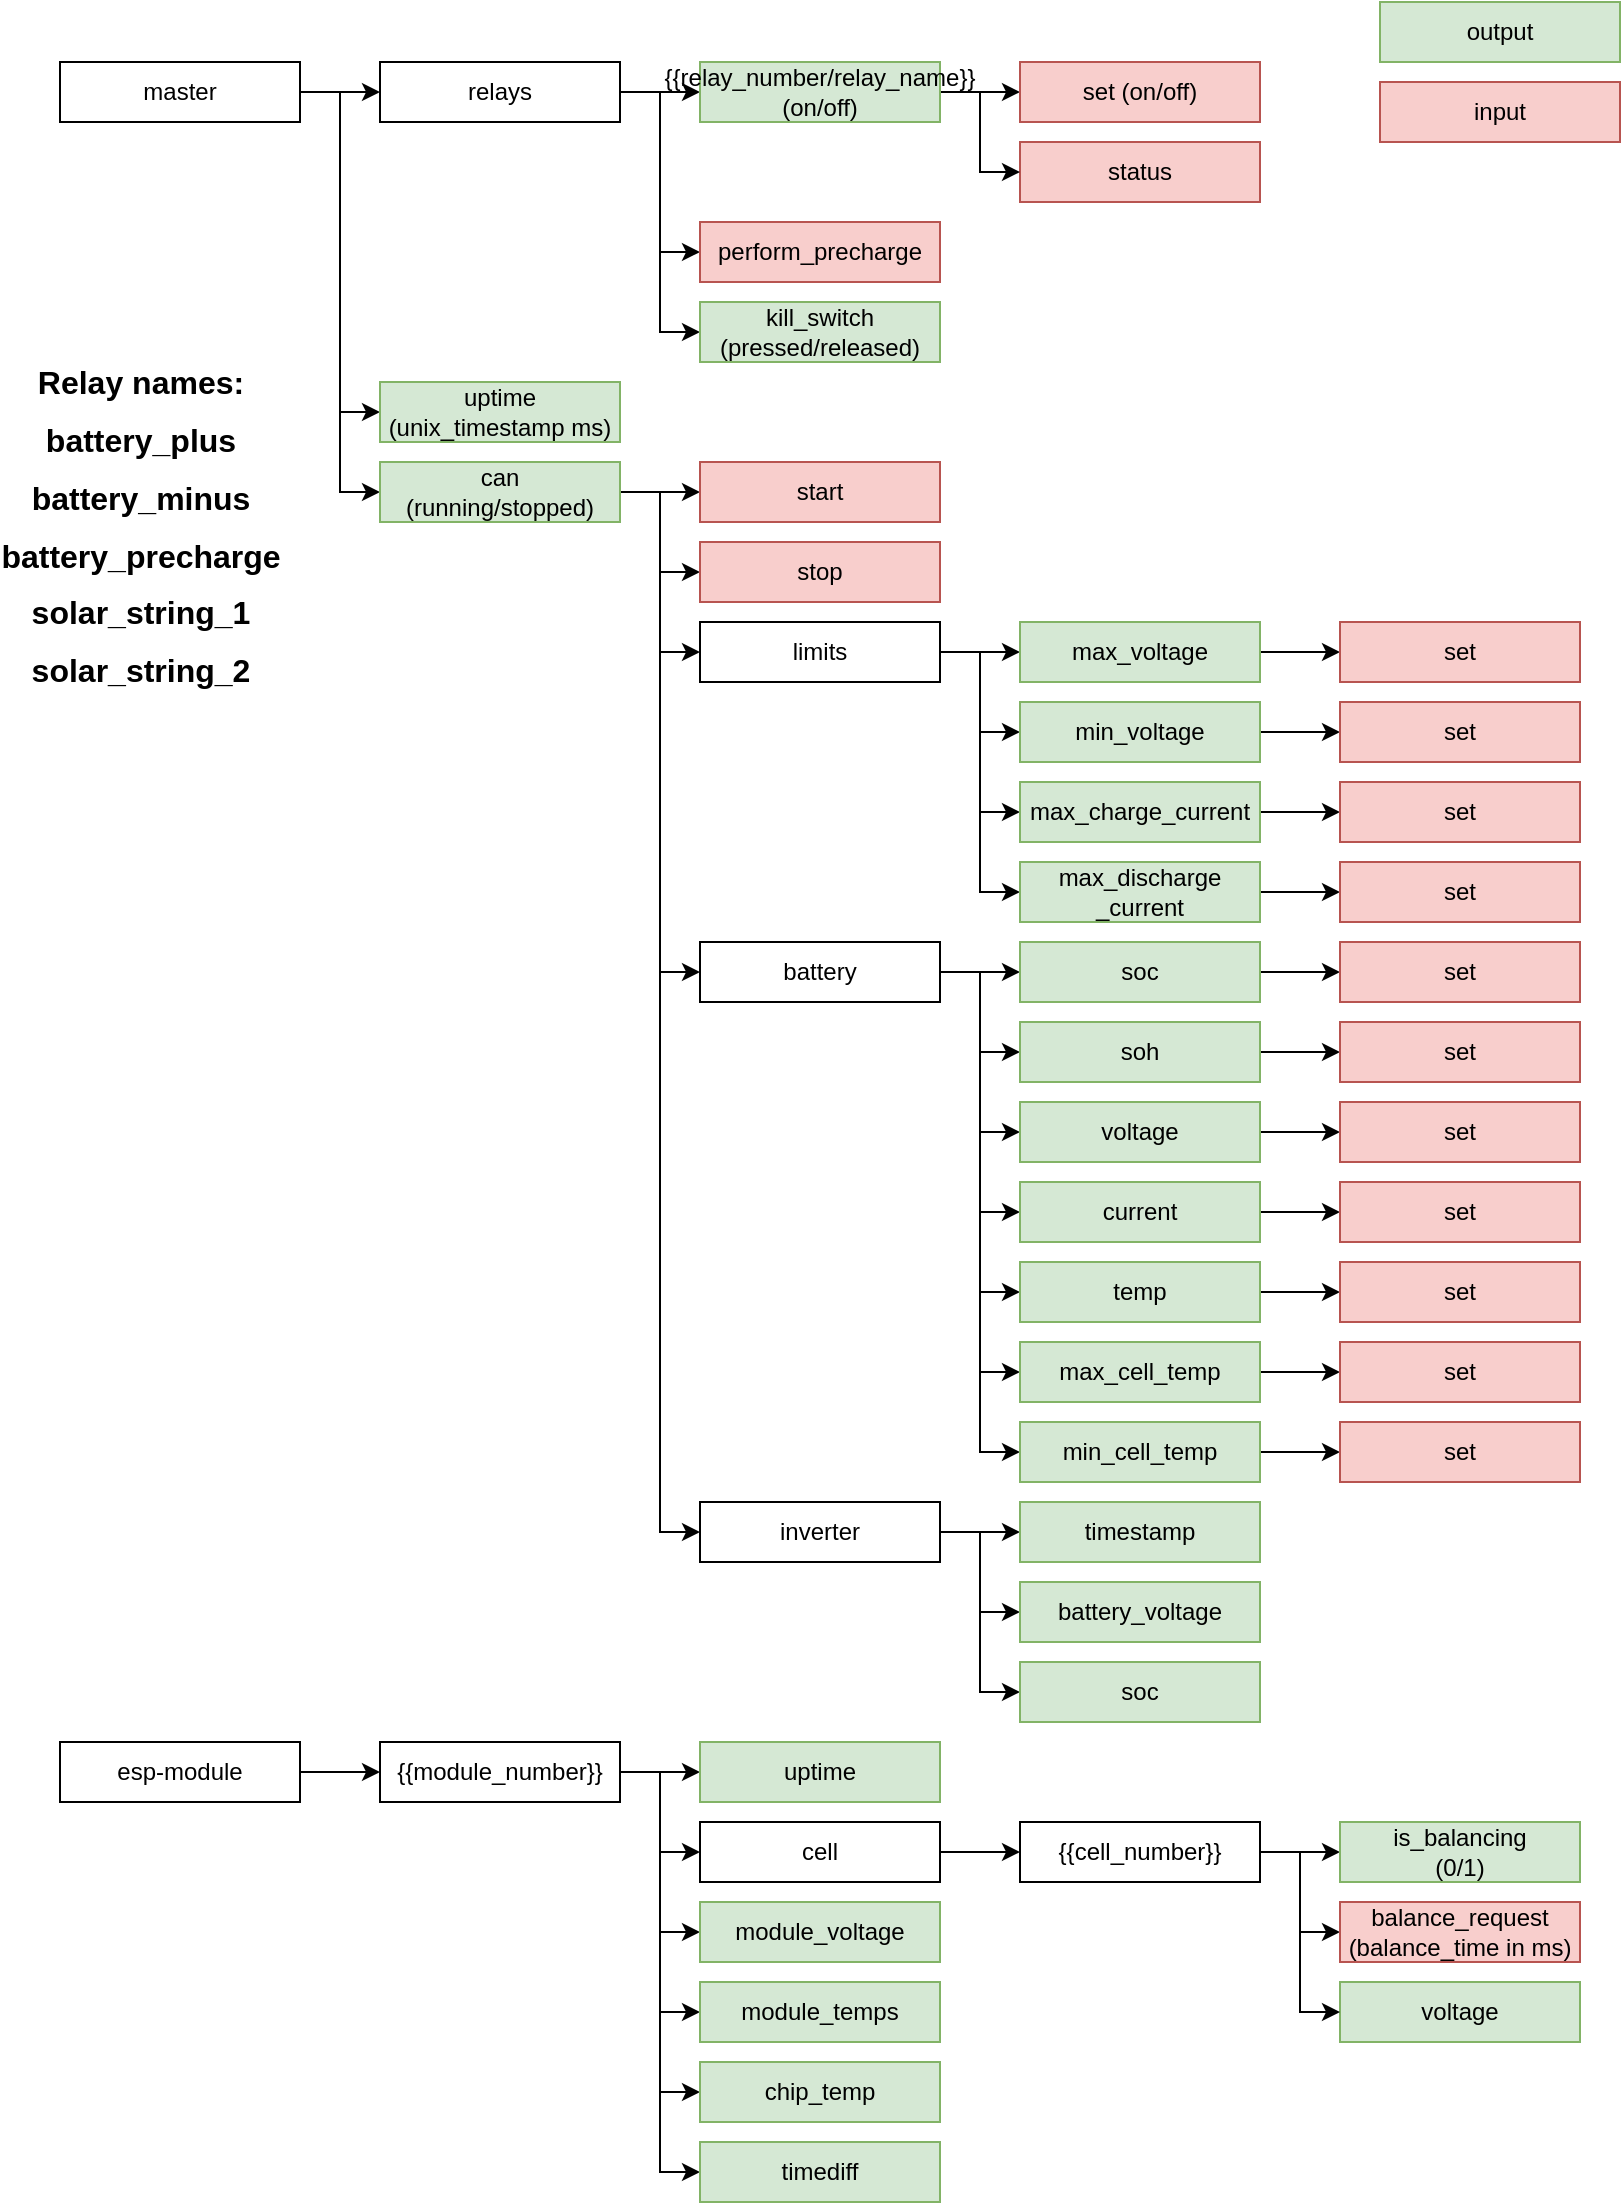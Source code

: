<mxfile version="15.4.1" type="github">
  <diagram id="C5RBs43oDa-KdzZeNtuy" name="Page-1">
    <mxGraphModel dx="1422" dy="762" grid="1" gridSize="10" guides="1" tooltips="1" connect="1" arrows="1" fold="1" page="1" pageScale="1" pageWidth="827" pageHeight="1169" math="0" shadow="0">
      <root>
        <mxCell id="WIyWlLk6GJQsqaUBKTNV-0" />
        <mxCell id="WIyWlLk6GJQsqaUBKTNV-1" parent="WIyWlLk6GJQsqaUBKTNV-0" />
        <mxCell id="H3WDgLnWywmLZub_K2yU-9" style="edgeStyle=orthogonalEdgeStyle;rounded=0;orthogonalLoop=1;jettySize=auto;html=1;exitX=1;exitY=0.5;exitDx=0;exitDy=0;" parent="WIyWlLk6GJQsqaUBKTNV-1" source="H3WDgLnWywmLZub_K2yU-0" target="H3WDgLnWywmLZub_K2yU-1" edge="1">
          <mxGeometry relative="1" as="geometry" />
        </mxCell>
        <mxCell id="H3WDgLnWywmLZub_K2yU-35" style="edgeStyle=orthogonalEdgeStyle;rounded=0;orthogonalLoop=1;jettySize=auto;html=1;exitX=1;exitY=0.5;exitDx=0;exitDy=0;entryX=0;entryY=0.5;entryDx=0;entryDy=0;" parent="WIyWlLk6GJQsqaUBKTNV-1" source="H3WDgLnWywmLZub_K2yU-0" target="H3WDgLnWywmLZub_K2yU-29" edge="1">
          <mxGeometry relative="1" as="geometry" />
        </mxCell>
        <mxCell id="H3WDgLnWywmLZub_K2yU-53" style="edgeStyle=orthogonalEdgeStyle;rounded=0;orthogonalLoop=1;jettySize=auto;html=1;exitX=1;exitY=0.5;exitDx=0;exitDy=0;entryX=0;entryY=0.5;entryDx=0;entryDy=0;" parent="WIyWlLk6GJQsqaUBKTNV-1" source="H3WDgLnWywmLZub_K2yU-0" target="H3WDgLnWywmLZub_K2yU-52" edge="1">
          <mxGeometry relative="1" as="geometry" />
        </mxCell>
        <mxCell id="H3WDgLnWywmLZub_K2yU-0" value="master" style="rounded=0;whiteSpace=wrap;html=1;" parent="WIyWlLk6GJQsqaUBKTNV-1" vertex="1">
          <mxGeometry x="40" y="40" width="120" height="30" as="geometry" />
        </mxCell>
        <mxCell id="H3WDgLnWywmLZub_K2yU-15" style="edgeStyle=orthogonalEdgeStyle;rounded=0;orthogonalLoop=1;jettySize=auto;html=1;exitX=1;exitY=0.5;exitDx=0;exitDy=0;entryX=0;entryY=0.5;entryDx=0;entryDy=0;" parent="WIyWlLk6GJQsqaUBKTNV-1" source="H3WDgLnWywmLZub_K2yU-1" target="H3WDgLnWywmLZub_K2yU-4" edge="1">
          <mxGeometry relative="1" as="geometry" />
        </mxCell>
        <mxCell id="H3WDgLnWywmLZub_K2yU-16" style="edgeStyle=orthogonalEdgeStyle;rounded=0;orthogonalLoop=1;jettySize=auto;html=1;exitX=1;exitY=0.5;exitDx=0;exitDy=0;entryX=0;entryY=0.5;entryDx=0;entryDy=0;" parent="WIyWlLk6GJQsqaUBKTNV-1" source="H3WDgLnWywmLZub_K2yU-1" target="H3WDgLnWywmLZub_K2yU-6" edge="1">
          <mxGeometry relative="1" as="geometry" />
        </mxCell>
        <mxCell id="AegJHpA0rNHkumUdRUHY-1" style="edgeStyle=orthogonalEdgeStyle;rounded=0;orthogonalLoop=1;jettySize=auto;html=1;exitX=1;exitY=0.5;exitDx=0;exitDy=0;entryX=0;entryY=0.5;entryDx=0;entryDy=0;" parent="WIyWlLk6GJQsqaUBKTNV-1" source="H3WDgLnWywmLZub_K2yU-1" target="AegJHpA0rNHkumUdRUHY-0" edge="1">
          <mxGeometry relative="1" as="geometry" />
        </mxCell>
        <mxCell id="H3WDgLnWywmLZub_K2yU-1" value="relays" style="rounded=0;whiteSpace=wrap;html=1;" parent="WIyWlLk6GJQsqaUBKTNV-1" vertex="1">
          <mxGeometry x="200" y="40" width="120" height="30" as="geometry" />
        </mxCell>
        <mxCell id="H3WDgLnWywmLZub_K2yU-3" value="status" style="rounded=0;whiteSpace=wrap;html=1;fillColor=#f8cecc;strokeColor=#b85450;" parent="WIyWlLk6GJQsqaUBKTNV-1" vertex="1">
          <mxGeometry x="520" y="80" width="120" height="30" as="geometry" />
        </mxCell>
        <mxCell id="H3WDgLnWywmLZub_K2yU-4" value="perform_precharge" style="rounded=0;whiteSpace=wrap;html=1;fillColor=#f8cecc;strokeColor=#b85450;" parent="WIyWlLk6GJQsqaUBKTNV-1" vertex="1">
          <mxGeometry x="360" y="120" width="120" height="30" as="geometry" />
        </mxCell>
        <mxCell id="H3WDgLnWywmLZub_K2yU-5" value="input" style="rounded=0;whiteSpace=wrap;html=1;fillColor=#f8cecc;strokeColor=#b85450;" parent="WIyWlLk6GJQsqaUBKTNV-1" vertex="1">
          <mxGeometry x="700" y="50" width="120" height="30" as="geometry" />
        </mxCell>
        <mxCell id="H3WDgLnWywmLZub_K2yU-11" style="edgeStyle=orthogonalEdgeStyle;rounded=0;orthogonalLoop=1;jettySize=auto;html=1;" parent="WIyWlLk6GJQsqaUBKTNV-1" source="H3WDgLnWywmLZub_K2yU-6" target="H3WDgLnWywmLZub_K2yU-7" edge="1">
          <mxGeometry relative="1" as="geometry" />
        </mxCell>
        <mxCell id="H3WDgLnWywmLZub_K2yU-12" style="edgeStyle=orthogonalEdgeStyle;rounded=0;orthogonalLoop=1;jettySize=auto;html=1;entryX=0;entryY=0.5;entryDx=0;entryDy=0;" parent="WIyWlLk6GJQsqaUBKTNV-1" source="H3WDgLnWywmLZub_K2yU-6" target="H3WDgLnWywmLZub_K2yU-3" edge="1">
          <mxGeometry relative="1" as="geometry" />
        </mxCell>
        <mxCell id="H3WDgLnWywmLZub_K2yU-6" value="{{relay_number/relay_name}}&lt;br&gt;(on/off)" style="rounded=0;whiteSpace=wrap;html=1;fillColor=#d5e8d4;strokeColor=#82b366;" parent="WIyWlLk6GJQsqaUBKTNV-1" vertex="1">
          <mxGeometry x="360" y="40" width="120" height="30" as="geometry" />
        </mxCell>
        <mxCell id="H3WDgLnWywmLZub_K2yU-7" value="set (on/off)" style="rounded=0;whiteSpace=wrap;html=1;fillColor=#f8cecc;strokeColor=#b85450;" parent="WIyWlLk6GJQsqaUBKTNV-1" vertex="1">
          <mxGeometry x="520" y="40" width="120" height="30" as="geometry" />
        </mxCell>
        <mxCell id="H3WDgLnWywmLZub_K2yU-18" value="output" style="rounded=0;whiteSpace=wrap;html=1;fillColor=#d5e8d4;strokeColor=#82b366;" parent="WIyWlLk6GJQsqaUBKTNV-1" vertex="1">
          <mxGeometry x="700" y="10" width="120" height="30" as="geometry" />
        </mxCell>
        <mxCell id="H3WDgLnWywmLZub_K2yU-25" value="voltage" style="rounded=0;whiteSpace=wrap;html=1;fillColor=#d5e8d4;strokeColor=#82b366;" parent="WIyWlLk6GJQsqaUBKTNV-1" vertex="1">
          <mxGeometry x="680" y="1000" width="120" height="30" as="geometry" />
        </mxCell>
        <mxCell id="H3WDgLnWywmLZub_K2yU-29" value="uptime&lt;br&gt;(unix_timestamp ms)" style="rounded=0;whiteSpace=wrap;html=1;fillColor=#d5e8d4;strokeColor=#82b366;" parent="WIyWlLk6GJQsqaUBKTNV-1" vertex="1">
          <mxGeometry x="200" y="200" width="120" height="30" as="geometry" />
        </mxCell>
        <mxCell id="H3WDgLnWywmLZub_K2yU-37" style="edgeStyle=orthogonalEdgeStyle;rounded=0;orthogonalLoop=1;jettySize=auto;html=1;exitX=1;exitY=0.5;exitDx=0;exitDy=0;" parent="WIyWlLk6GJQsqaUBKTNV-1" source="H3WDgLnWywmLZub_K2yU-43" target="H3WDgLnWywmLZub_K2yU-44" edge="1">
          <mxGeometry relative="1" as="geometry" />
        </mxCell>
        <mxCell id="H3WDgLnWywmLZub_K2yU-39" style="edgeStyle=orthogonalEdgeStyle;rounded=0;orthogonalLoop=1;jettySize=auto;html=1;exitX=1;exitY=0.5;exitDx=0;exitDy=0;entryX=0;entryY=0.5;entryDx=0;entryDy=0;" parent="WIyWlLk6GJQsqaUBKTNV-1" source="H3WDgLnWywmLZub_K2yU-43" target="H3WDgLnWywmLZub_K2yU-46" edge="1">
          <mxGeometry relative="1" as="geometry">
            <mxPoint x="360" y="1015" as="targetPoint" />
          </mxGeometry>
        </mxCell>
        <mxCell id="H3WDgLnWywmLZub_K2yU-40" style="edgeStyle=orthogonalEdgeStyle;rounded=0;orthogonalLoop=1;jettySize=auto;html=1;exitX=1;exitY=0.5;exitDx=0;exitDy=0;entryX=0;entryY=0.5;entryDx=0;entryDy=0;" parent="WIyWlLk6GJQsqaUBKTNV-1" source="H3WDgLnWywmLZub_K2yU-43" target="H3WDgLnWywmLZub_K2yU-49" edge="1">
          <mxGeometry relative="1" as="geometry">
            <mxPoint x="480" y="1015" as="sourcePoint" />
          </mxGeometry>
        </mxCell>
        <mxCell id="H3WDgLnWywmLZub_K2yU-41" style="edgeStyle=orthogonalEdgeStyle;rounded=0;orthogonalLoop=1;jettySize=auto;html=1;exitX=1;exitY=0.5;exitDx=0;exitDy=0;entryX=0;entryY=0.5;entryDx=0;entryDy=0;" parent="WIyWlLk6GJQsqaUBKTNV-1" source="H3WDgLnWywmLZub_K2yU-43" target="H3WDgLnWywmLZub_K2yU-48" edge="1">
          <mxGeometry relative="1" as="geometry" />
        </mxCell>
        <mxCell id="H3WDgLnWywmLZub_K2yU-42" style="edgeStyle=orthogonalEdgeStyle;rounded=0;orthogonalLoop=1;jettySize=auto;html=1;exitX=1;exitY=0.5;exitDx=0;exitDy=0;entryX=0;entryY=0.5;entryDx=0;entryDy=0;" parent="WIyWlLk6GJQsqaUBKTNV-1" source="H3WDgLnWywmLZub_K2yU-43" target="H3WDgLnWywmLZub_K2yU-47" edge="1">
          <mxGeometry relative="1" as="geometry" />
        </mxCell>
        <mxCell id="H3WDgLnWywmLZub_K2yU-122" style="edgeStyle=orthogonalEdgeStyle;rounded=0;orthogonalLoop=1;jettySize=auto;html=1;exitX=1;exitY=0.5;exitDx=0;exitDy=0;entryX=0;entryY=0.5;entryDx=0;entryDy=0;" parent="WIyWlLk6GJQsqaUBKTNV-1" source="H3WDgLnWywmLZub_K2yU-43" target="2dkWjf78KSpHZ0T_X5M_-6" edge="1">
          <mxGeometry relative="1" as="geometry" />
        </mxCell>
        <mxCell id="H3WDgLnWywmLZub_K2yU-43" value="{{module_number}}" style="rounded=0;whiteSpace=wrap;html=1;" parent="WIyWlLk6GJQsqaUBKTNV-1" vertex="1">
          <mxGeometry x="200" y="880" width="120" height="30" as="geometry" />
        </mxCell>
        <mxCell id="H3WDgLnWywmLZub_K2yU-44" value="uptime" style="rounded=0;whiteSpace=wrap;html=1;fillColor=#d5e8d4;strokeColor=#82b366;" parent="WIyWlLk6GJQsqaUBKTNV-1" vertex="1">
          <mxGeometry x="360" y="880" width="120" height="30" as="geometry" />
        </mxCell>
        <mxCell id="H3WDgLnWywmLZub_K2yU-46" value="module_voltage" style="rounded=0;whiteSpace=wrap;html=1;fillColor=#d5e8d4;strokeColor=#82b366;" parent="WIyWlLk6GJQsqaUBKTNV-1" vertex="1">
          <mxGeometry x="360" y="960" width="120" height="30" as="geometry" />
        </mxCell>
        <mxCell id="H3WDgLnWywmLZub_K2yU-47" value="timediff" style="rounded=0;whiteSpace=wrap;html=1;fillColor=#d5e8d4;strokeColor=#82b366;" parent="WIyWlLk6GJQsqaUBKTNV-1" vertex="1">
          <mxGeometry x="360" y="1080" width="120" height="30" as="geometry" />
        </mxCell>
        <mxCell id="H3WDgLnWywmLZub_K2yU-48" value="chip_temp" style="rounded=0;whiteSpace=wrap;html=1;fillColor=#d5e8d4;strokeColor=#82b366;" parent="WIyWlLk6GJQsqaUBKTNV-1" vertex="1">
          <mxGeometry x="360" y="1040" width="120" height="30" as="geometry" />
        </mxCell>
        <mxCell id="H3WDgLnWywmLZub_K2yU-49" value="module_temps" style="rounded=0;whiteSpace=wrap;html=1;fillColor=#d5e8d4;strokeColor=#82b366;" parent="WIyWlLk6GJQsqaUBKTNV-1" vertex="1">
          <mxGeometry x="360" y="1000" width="120" height="30" as="geometry" />
        </mxCell>
        <mxCell id="H3WDgLnWywmLZub_K2yU-66" value="" style="edgeStyle=orthogonalEdgeStyle;rounded=0;orthogonalLoop=1;jettySize=auto;html=1;entryX=0;entryY=0.5;entryDx=0;entryDy=0;" parent="WIyWlLk6GJQsqaUBKTNV-1" source="H3WDgLnWywmLZub_K2yU-52" target="H3WDgLnWywmLZub_K2yU-54" edge="1">
          <mxGeometry relative="1" as="geometry" />
        </mxCell>
        <mxCell id="H3WDgLnWywmLZub_K2yU-71" style="edgeStyle=orthogonalEdgeStyle;rounded=0;orthogonalLoop=1;jettySize=auto;html=1;exitX=1;exitY=0.5;exitDx=0;exitDy=0;entryX=0;entryY=0.5;entryDx=0;entryDy=0;" parent="WIyWlLk6GJQsqaUBKTNV-1" source="H3WDgLnWywmLZub_K2yU-52" target="H3WDgLnWywmLZub_K2yU-61" edge="1">
          <mxGeometry relative="1" as="geometry" />
        </mxCell>
        <mxCell id="H3WDgLnWywmLZub_K2yU-119" style="edgeStyle=orthogonalEdgeStyle;rounded=0;orthogonalLoop=1;jettySize=auto;html=1;exitX=1;exitY=0.5;exitDx=0;exitDy=0;entryX=0;entryY=0.5;entryDx=0;entryDy=0;" parent="WIyWlLk6GJQsqaUBKTNV-1" source="H3WDgLnWywmLZub_K2yU-52" target="H3WDgLnWywmLZub_K2yU-112" edge="1">
          <mxGeometry relative="1" as="geometry" />
        </mxCell>
        <mxCell id="2dkWjf78KSpHZ0T_X5M_-8" style="edgeStyle=none;curved=1;rounded=0;orthogonalLoop=1;jettySize=auto;html=1;exitX=1;exitY=0.5;exitDx=0;exitDy=0;entryX=0;entryY=0.5;entryDx=0;entryDy=0;endArrow=classic;" parent="WIyWlLk6GJQsqaUBKTNV-1" source="H3WDgLnWywmLZub_K2yU-52" target="Qu0WGPTVgPfx0YCVFzPU-0" edge="1">
          <mxGeometry relative="1" as="geometry" />
        </mxCell>
        <mxCell id="2dkWjf78KSpHZ0T_X5M_-10" style="edgeStyle=orthogonalEdgeStyle;rounded=0;orthogonalLoop=1;jettySize=auto;html=1;exitX=1;exitY=0.5;exitDx=0;exitDy=0;entryX=0;entryY=0.5;entryDx=0;entryDy=0;endArrow=classic;" parent="WIyWlLk6GJQsqaUBKTNV-1" source="H3WDgLnWywmLZub_K2yU-52" target="Qu0WGPTVgPfx0YCVFzPU-1" edge="1">
          <mxGeometry relative="1" as="geometry" />
        </mxCell>
        <mxCell id="H3WDgLnWywmLZub_K2yU-52" value="can&lt;br&gt;(running/stopped)" style="rounded=0;whiteSpace=wrap;html=1;fillColor=#d5e8d4;strokeColor=#82b366;" parent="WIyWlLk6GJQsqaUBKTNV-1" vertex="1">
          <mxGeometry x="200" y="240" width="120" height="30" as="geometry" />
        </mxCell>
        <mxCell id="H3WDgLnWywmLZub_K2yU-65" value="" style="edgeStyle=orthogonalEdgeStyle;rounded=0;orthogonalLoop=1;jettySize=auto;html=1;entryX=0;entryY=0.5;entryDx=0;entryDy=0;" parent="WIyWlLk6GJQsqaUBKTNV-1" source="H3WDgLnWywmLZub_K2yU-54" target="H3WDgLnWywmLZub_K2yU-56" edge="1">
          <mxGeometry relative="1" as="geometry">
            <mxPoint x="520" y="335" as="targetPoint" />
          </mxGeometry>
        </mxCell>
        <mxCell id="H3WDgLnWywmLZub_K2yU-100" style="edgeStyle=orthogonalEdgeStyle;rounded=0;orthogonalLoop=1;jettySize=auto;html=1;exitX=1;exitY=0.5;exitDx=0;exitDy=0;entryX=0;entryY=0.5;entryDx=0;entryDy=0;" parent="WIyWlLk6GJQsqaUBKTNV-1" source="H3WDgLnWywmLZub_K2yU-54" target="H3WDgLnWywmLZub_K2yU-57" edge="1">
          <mxGeometry relative="1" as="geometry" />
        </mxCell>
        <mxCell id="H3WDgLnWywmLZub_K2yU-103" style="edgeStyle=orthogonalEdgeStyle;rounded=0;orthogonalLoop=1;jettySize=auto;html=1;exitX=1;exitY=0.5;exitDx=0;exitDy=0;entryX=0;entryY=0.5;entryDx=0;entryDy=0;" parent="WIyWlLk6GJQsqaUBKTNV-1" source="H3WDgLnWywmLZub_K2yU-54" target="H3WDgLnWywmLZub_K2yU-59" edge="1">
          <mxGeometry relative="1" as="geometry" />
        </mxCell>
        <mxCell id="H3WDgLnWywmLZub_K2yU-104" style="edgeStyle=orthogonalEdgeStyle;rounded=0;orthogonalLoop=1;jettySize=auto;html=1;exitX=1;exitY=0.5;exitDx=0;exitDy=0;entryX=0;entryY=0.5;entryDx=0;entryDy=0;" parent="WIyWlLk6GJQsqaUBKTNV-1" source="H3WDgLnWywmLZub_K2yU-54" target="H3WDgLnWywmLZub_K2yU-60" edge="1">
          <mxGeometry relative="1" as="geometry" />
        </mxCell>
        <mxCell id="H3WDgLnWywmLZub_K2yU-54" value="limits" style="rounded=0;whiteSpace=wrap;html=1;" parent="WIyWlLk6GJQsqaUBKTNV-1" vertex="1">
          <mxGeometry x="360" y="320" width="120" height="30" as="geometry" />
        </mxCell>
        <mxCell id="H3WDgLnWywmLZub_K2yU-83" value="" style="edgeStyle=orthogonalEdgeStyle;rounded=0;orthogonalLoop=1;jettySize=auto;html=1;entryX=0;entryY=0.5;entryDx=0;entryDy=0;" parent="WIyWlLk6GJQsqaUBKTNV-1" source="H3WDgLnWywmLZub_K2yU-56" target="H3WDgLnWywmLZub_K2yU-81" edge="1">
          <mxGeometry relative="1" as="geometry" />
        </mxCell>
        <mxCell id="H3WDgLnWywmLZub_K2yU-56" value="max_voltage" style="rounded=0;whiteSpace=wrap;html=1;fillColor=#d5e8d4;strokeColor=#82b366;" parent="WIyWlLk6GJQsqaUBKTNV-1" vertex="1">
          <mxGeometry x="520" y="320" width="120" height="30" as="geometry" />
        </mxCell>
        <mxCell id="H3WDgLnWywmLZub_K2yU-84" value="" style="edgeStyle=orthogonalEdgeStyle;rounded=0;orthogonalLoop=1;jettySize=auto;html=1;" parent="WIyWlLk6GJQsqaUBKTNV-1" source="H3WDgLnWywmLZub_K2yU-57" target="H3WDgLnWywmLZub_K2yU-82" edge="1">
          <mxGeometry relative="1" as="geometry" />
        </mxCell>
        <mxCell id="H3WDgLnWywmLZub_K2yU-57" value="min_voltage" style="rounded=0;whiteSpace=wrap;html=1;fillColor=#d5e8d4;strokeColor=#82b366;" parent="WIyWlLk6GJQsqaUBKTNV-1" vertex="1">
          <mxGeometry x="520" y="360" width="120" height="30" as="geometry" />
        </mxCell>
        <mxCell id="H3WDgLnWywmLZub_K2yU-86" value="" style="edgeStyle=orthogonalEdgeStyle;rounded=0;orthogonalLoop=1;jettySize=auto;html=1;" parent="WIyWlLk6GJQsqaUBKTNV-1" source="H3WDgLnWywmLZub_K2yU-59" target="H3WDgLnWywmLZub_K2yU-85" edge="1">
          <mxGeometry relative="1" as="geometry" />
        </mxCell>
        <mxCell id="H3WDgLnWywmLZub_K2yU-59" value="max_charge_current" style="rounded=0;whiteSpace=wrap;html=1;fillColor=#d5e8d4;strokeColor=#82b366;" parent="WIyWlLk6GJQsqaUBKTNV-1" vertex="1">
          <mxGeometry x="520" y="400" width="120" height="30" as="geometry" />
        </mxCell>
        <mxCell id="H3WDgLnWywmLZub_K2yU-88" value="" style="edgeStyle=orthogonalEdgeStyle;rounded=0;orthogonalLoop=1;jettySize=auto;html=1;" parent="WIyWlLk6GJQsqaUBKTNV-1" source="H3WDgLnWywmLZub_K2yU-60" target="H3WDgLnWywmLZub_K2yU-87" edge="1">
          <mxGeometry relative="1" as="geometry" />
        </mxCell>
        <mxCell id="H3WDgLnWywmLZub_K2yU-60" value="max_discharge&lt;br&gt;_current" style="rounded=0;whiteSpace=wrap;html=1;fillColor=#d5e8d4;strokeColor=#82b366;" parent="WIyWlLk6GJQsqaUBKTNV-1" vertex="1">
          <mxGeometry x="520" y="440" width="120" height="30" as="geometry" />
        </mxCell>
        <mxCell id="H3WDgLnWywmLZub_K2yU-64" value="" style="edgeStyle=orthogonalEdgeStyle;rounded=0;orthogonalLoop=1;jettySize=auto;html=1;" parent="WIyWlLk6GJQsqaUBKTNV-1" source="H3WDgLnWywmLZub_K2yU-61" target="H3WDgLnWywmLZub_K2yU-62" edge="1">
          <mxGeometry relative="1" as="geometry" />
        </mxCell>
        <mxCell id="H3WDgLnWywmLZub_K2yU-74" style="edgeStyle=orthogonalEdgeStyle;rounded=0;orthogonalLoop=1;jettySize=auto;html=1;exitX=1;exitY=0.5;exitDx=0;exitDy=0;entryX=0;entryY=0.5;entryDx=0;entryDy=0;" parent="WIyWlLk6GJQsqaUBKTNV-1" source="H3WDgLnWywmLZub_K2yU-61" target="H3WDgLnWywmLZub_K2yU-73" edge="1">
          <mxGeometry relative="1" as="geometry" />
        </mxCell>
        <mxCell id="H3WDgLnWywmLZub_K2yU-78" style="edgeStyle=orthogonalEdgeStyle;rounded=0;orthogonalLoop=1;jettySize=auto;html=1;exitX=1;exitY=0.5;exitDx=0;exitDy=0;entryX=0;entryY=0.5;entryDx=0;entryDy=0;" parent="WIyWlLk6GJQsqaUBKTNV-1" source="H3WDgLnWywmLZub_K2yU-61" target="H3WDgLnWywmLZub_K2yU-76" edge="1">
          <mxGeometry relative="1" as="geometry" />
        </mxCell>
        <mxCell id="H3WDgLnWywmLZub_K2yU-79" style="edgeStyle=orthogonalEdgeStyle;rounded=0;orthogonalLoop=1;jettySize=auto;html=1;exitX=1;exitY=0.5;exitDx=0;exitDy=0;entryX=0;entryY=0.5;entryDx=0;entryDy=0;" parent="WIyWlLk6GJQsqaUBKTNV-1" source="H3WDgLnWywmLZub_K2yU-61" target="H3WDgLnWywmLZub_K2yU-77" edge="1">
          <mxGeometry relative="1" as="geometry" />
        </mxCell>
        <mxCell id="H3WDgLnWywmLZub_K2yU-80" style="edgeStyle=orthogonalEdgeStyle;rounded=0;orthogonalLoop=1;jettySize=auto;html=1;exitX=1;exitY=0.5;exitDx=0;exitDy=0;entryX=0;entryY=0.5;entryDx=0;entryDy=0;" parent="WIyWlLk6GJQsqaUBKTNV-1" source="H3WDgLnWywmLZub_K2yU-61" target="H3WDgLnWywmLZub_K2yU-75" edge="1">
          <mxGeometry relative="1" as="geometry" />
        </mxCell>
        <mxCell id="H3WDgLnWywmLZub_K2yU-110" style="edgeStyle=orthogonalEdgeStyle;rounded=0;orthogonalLoop=1;jettySize=auto;html=1;entryX=0;entryY=0.5;entryDx=0;entryDy=0;" parent="WIyWlLk6GJQsqaUBKTNV-1" source="H3WDgLnWywmLZub_K2yU-61" target="H3WDgLnWywmLZub_K2yU-99" edge="1">
          <mxGeometry relative="1" as="geometry" />
        </mxCell>
        <mxCell id="H3WDgLnWywmLZub_K2yU-111" style="edgeStyle=orthogonalEdgeStyle;rounded=0;orthogonalLoop=1;jettySize=auto;html=1;exitX=1;exitY=0.5;exitDx=0;exitDy=0;entryX=0;entryY=0.5;entryDx=0;entryDy=0;" parent="WIyWlLk6GJQsqaUBKTNV-1" source="H3WDgLnWywmLZub_K2yU-61" target="H3WDgLnWywmLZub_K2yU-105" edge="1">
          <mxGeometry relative="1" as="geometry" />
        </mxCell>
        <mxCell id="H3WDgLnWywmLZub_K2yU-61" value="battery" style="rounded=0;whiteSpace=wrap;html=1;" parent="WIyWlLk6GJQsqaUBKTNV-1" vertex="1">
          <mxGeometry x="360" y="480" width="120" height="30" as="geometry" />
        </mxCell>
        <mxCell id="H3WDgLnWywmLZub_K2yU-90" value="" style="edgeStyle=orthogonalEdgeStyle;rounded=0;orthogonalLoop=1;jettySize=auto;html=1;" parent="WIyWlLk6GJQsqaUBKTNV-1" source="H3WDgLnWywmLZub_K2yU-62" target="H3WDgLnWywmLZub_K2yU-89" edge="1">
          <mxGeometry relative="1" as="geometry" />
        </mxCell>
        <mxCell id="H3WDgLnWywmLZub_K2yU-62" value="soc" style="rounded=0;whiteSpace=wrap;html=1;fillColor=#d5e8d4;strokeColor=#82b366;" parent="WIyWlLk6GJQsqaUBKTNV-1" vertex="1">
          <mxGeometry x="520" y="480" width="120" height="30" as="geometry" />
        </mxCell>
        <mxCell id="H3WDgLnWywmLZub_K2yU-92" value="" style="edgeStyle=orthogonalEdgeStyle;rounded=0;orthogonalLoop=1;jettySize=auto;html=1;" parent="WIyWlLk6GJQsqaUBKTNV-1" source="H3WDgLnWywmLZub_K2yU-73" target="H3WDgLnWywmLZub_K2yU-91" edge="1">
          <mxGeometry relative="1" as="geometry" />
        </mxCell>
        <mxCell id="H3WDgLnWywmLZub_K2yU-73" value="soh" style="rounded=0;whiteSpace=wrap;html=1;fillColor=#d5e8d4;strokeColor=#82b366;" parent="WIyWlLk6GJQsqaUBKTNV-1" vertex="1">
          <mxGeometry x="520" y="520" width="120" height="30" as="geometry" />
        </mxCell>
        <mxCell id="H3WDgLnWywmLZub_K2yU-94" value="" style="edgeStyle=orthogonalEdgeStyle;rounded=0;orthogonalLoop=1;jettySize=auto;html=1;" parent="WIyWlLk6GJQsqaUBKTNV-1" source="H3WDgLnWywmLZub_K2yU-75" target="H3WDgLnWywmLZub_K2yU-93" edge="1">
          <mxGeometry relative="1" as="geometry" />
        </mxCell>
        <mxCell id="H3WDgLnWywmLZub_K2yU-75" value="voltage" style="rounded=0;whiteSpace=wrap;html=1;fillColor=#d5e8d4;strokeColor=#82b366;" parent="WIyWlLk6GJQsqaUBKTNV-1" vertex="1">
          <mxGeometry x="520" y="560" width="120" height="30" as="geometry" />
        </mxCell>
        <mxCell id="H3WDgLnWywmLZub_K2yU-96" value="" style="edgeStyle=orthogonalEdgeStyle;rounded=0;orthogonalLoop=1;jettySize=auto;html=1;" parent="WIyWlLk6GJQsqaUBKTNV-1" source="H3WDgLnWywmLZub_K2yU-76" target="H3WDgLnWywmLZub_K2yU-95" edge="1">
          <mxGeometry relative="1" as="geometry" />
        </mxCell>
        <mxCell id="H3WDgLnWywmLZub_K2yU-76" value="current" style="rounded=0;whiteSpace=wrap;html=1;fillColor=#d5e8d4;strokeColor=#82b366;" parent="WIyWlLk6GJQsqaUBKTNV-1" vertex="1">
          <mxGeometry x="520" y="600" width="120" height="30" as="geometry" />
        </mxCell>
        <mxCell id="H3WDgLnWywmLZub_K2yU-98" value="" style="edgeStyle=orthogonalEdgeStyle;rounded=0;orthogonalLoop=1;jettySize=auto;html=1;" parent="WIyWlLk6GJQsqaUBKTNV-1" source="H3WDgLnWywmLZub_K2yU-77" target="H3WDgLnWywmLZub_K2yU-97" edge="1">
          <mxGeometry relative="1" as="geometry" />
        </mxCell>
        <mxCell id="H3WDgLnWywmLZub_K2yU-77" value="temp" style="rounded=0;whiteSpace=wrap;html=1;fillColor=#d5e8d4;strokeColor=#82b366;" parent="WIyWlLk6GJQsqaUBKTNV-1" vertex="1">
          <mxGeometry x="520" y="640" width="120" height="30" as="geometry" />
        </mxCell>
        <mxCell id="H3WDgLnWywmLZub_K2yU-81" value="set" style="rounded=0;whiteSpace=wrap;html=1;fillColor=#f8cecc;strokeColor=#b85450;" parent="WIyWlLk6GJQsqaUBKTNV-1" vertex="1">
          <mxGeometry x="680" y="320" width="120" height="30" as="geometry" />
        </mxCell>
        <mxCell id="H3WDgLnWywmLZub_K2yU-82" value="set" style="rounded=0;whiteSpace=wrap;html=1;fillColor=#f8cecc;strokeColor=#b85450;" parent="WIyWlLk6GJQsqaUBKTNV-1" vertex="1">
          <mxGeometry x="680" y="360" width="120" height="30" as="geometry" />
        </mxCell>
        <mxCell id="H3WDgLnWywmLZub_K2yU-85" value="set" style="rounded=0;whiteSpace=wrap;html=1;fillColor=#f8cecc;strokeColor=#b85450;" parent="WIyWlLk6GJQsqaUBKTNV-1" vertex="1">
          <mxGeometry x="680" y="400" width="120" height="30" as="geometry" />
        </mxCell>
        <mxCell id="H3WDgLnWywmLZub_K2yU-87" value="set" style="rounded=0;whiteSpace=wrap;html=1;fillColor=#f8cecc;strokeColor=#b85450;" parent="WIyWlLk6GJQsqaUBKTNV-1" vertex="1">
          <mxGeometry x="680" y="440" width="120" height="30" as="geometry" />
        </mxCell>
        <mxCell id="H3WDgLnWywmLZub_K2yU-89" value="set" style="rounded=0;whiteSpace=wrap;html=1;fillColor=#f8cecc;strokeColor=#b85450;" parent="WIyWlLk6GJQsqaUBKTNV-1" vertex="1">
          <mxGeometry x="680" y="480" width="120" height="30" as="geometry" />
        </mxCell>
        <mxCell id="H3WDgLnWywmLZub_K2yU-91" value="set" style="rounded=0;whiteSpace=wrap;html=1;fillColor=#f8cecc;strokeColor=#b85450;" parent="WIyWlLk6GJQsqaUBKTNV-1" vertex="1">
          <mxGeometry x="680" y="520" width="120" height="30" as="geometry" />
        </mxCell>
        <mxCell id="H3WDgLnWywmLZub_K2yU-93" value="set" style="rounded=0;whiteSpace=wrap;html=1;fillColor=#f8cecc;strokeColor=#b85450;" parent="WIyWlLk6GJQsqaUBKTNV-1" vertex="1">
          <mxGeometry x="680" y="560" width="120" height="30" as="geometry" />
        </mxCell>
        <mxCell id="H3WDgLnWywmLZub_K2yU-95" value="set" style="rounded=0;whiteSpace=wrap;html=1;fillColor=#f8cecc;strokeColor=#b85450;" parent="WIyWlLk6GJQsqaUBKTNV-1" vertex="1">
          <mxGeometry x="680" y="600" width="120" height="30" as="geometry" />
        </mxCell>
        <mxCell id="H3WDgLnWywmLZub_K2yU-97" value="set" style="rounded=0;whiteSpace=wrap;html=1;fillColor=#f8cecc;strokeColor=#b85450;" parent="WIyWlLk6GJQsqaUBKTNV-1" vertex="1">
          <mxGeometry x="680" y="640" width="120" height="30" as="geometry" />
        </mxCell>
        <mxCell id="H3WDgLnWywmLZub_K2yU-108" value="" style="edgeStyle=orthogonalEdgeStyle;rounded=0;orthogonalLoop=1;jettySize=auto;html=1;entryX=0;entryY=0.5;entryDx=0;entryDy=0;" parent="WIyWlLk6GJQsqaUBKTNV-1" source="H3WDgLnWywmLZub_K2yU-99" target="H3WDgLnWywmLZub_K2yU-106" edge="1">
          <mxGeometry relative="1" as="geometry" />
        </mxCell>
        <mxCell id="H3WDgLnWywmLZub_K2yU-99" value="max_cell_temp" style="rounded=0;whiteSpace=wrap;html=1;fillColor=#d5e8d4;strokeColor=#82b366;" parent="WIyWlLk6GJQsqaUBKTNV-1" vertex="1">
          <mxGeometry x="520" y="680" width="120" height="30" as="geometry" />
        </mxCell>
        <mxCell id="H3WDgLnWywmLZub_K2yU-109" value="" style="edgeStyle=orthogonalEdgeStyle;rounded=0;orthogonalLoop=1;jettySize=auto;html=1;" parent="WIyWlLk6GJQsqaUBKTNV-1" source="H3WDgLnWywmLZub_K2yU-105" target="H3WDgLnWywmLZub_K2yU-107" edge="1">
          <mxGeometry relative="1" as="geometry" />
        </mxCell>
        <mxCell id="H3WDgLnWywmLZub_K2yU-105" value="min_cell_temp" style="rounded=0;whiteSpace=wrap;html=1;fillColor=#d5e8d4;strokeColor=#82b366;" parent="WIyWlLk6GJQsqaUBKTNV-1" vertex="1">
          <mxGeometry x="520" y="720" width="120" height="30" as="geometry" />
        </mxCell>
        <mxCell id="H3WDgLnWywmLZub_K2yU-106" value="set" style="rounded=0;whiteSpace=wrap;html=1;fillColor=#f8cecc;strokeColor=#b85450;" parent="WIyWlLk6GJQsqaUBKTNV-1" vertex="1">
          <mxGeometry x="680" y="680" width="120" height="30" as="geometry" />
        </mxCell>
        <mxCell id="H3WDgLnWywmLZub_K2yU-107" value="set" style="rounded=0;whiteSpace=wrap;html=1;fillColor=#f8cecc;strokeColor=#b85450;" parent="WIyWlLk6GJQsqaUBKTNV-1" vertex="1">
          <mxGeometry x="680" y="720" width="120" height="30" as="geometry" />
        </mxCell>
        <mxCell id="H3WDgLnWywmLZub_K2yU-116" style="edgeStyle=orthogonalEdgeStyle;rounded=0;orthogonalLoop=1;jettySize=auto;html=1;exitX=1;exitY=0.5;exitDx=0;exitDy=0;entryX=0;entryY=0.5;entryDx=0;entryDy=0;" parent="WIyWlLk6GJQsqaUBKTNV-1" source="H3WDgLnWywmLZub_K2yU-112" target="H3WDgLnWywmLZub_K2yU-113" edge="1">
          <mxGeometry relative="1" as="geometry" />
        </mxCell>
        <mxCell id="H3WDgLnWywmLZub_K2yU-117" style="edgeStyle=orthogonalEdgeStyle;rounded=0;orthogonalLoop=1;jettySize=auto;html=1;exitX=1;exitY=0.5;exitDx=0;exitDy=0;entryX=0;entryY=0.5;entryDx=0;entryDy=0;" parent="WIyWlLk6GJQsqaUBKTNV-1" source="H3WDgLnWywmLZub_K2yU-112" target="H3WDgLnWywmLZub_K2yU-114" edge="1">
          <mxGeometry relative="1" as="geometry" />
        </mxCell>
        <mxCell id="H3WDgLnWywmLZub_K2yU-118" style="edgeStyle=orthogonalEdgeStyle;rounded=0;orthogonalLoop=1;jettySize=auto;html=1;exitX=1;exitY=0.5;exitDx=0;exitDy=0;entryX=0;entryY=0.5;entryDx=0;entryDy=0;" parent="WIyWlLk6GJQsqaUBKTNV-1" source="H3WDgLnWywmLZub_K2yU-112" target="H3WDgLnWywmLZub_K2yU-115" edge="1">
          <mxGeometry relative="1" as="geometry" />
        </mxCell>
        <mxCell id="H3WDgLnWywmLZub_K2yU-112" value="inverter" style="rounded=0;whiteSpace=wrap;html=1;" parent="WIyWlLk6GJQsqaUBKTNV-1" vertex="1">
          <mxGeometry x="360" y="760" width="120" height="30" as="geometry" />
        </mxCell>
        <mxCell id="H3WDgLnWywmLZub_K2yU-113" value="timestamp" style="rounded=0;whiteSpace=wrap;html=1;fillColor=#d5e8d4;strokeColor=#82b366;" parent="WIyWlLk6GJQsqaUBKTNV-1" vertex="1">
          <mxGeometry x="520" y="760" width="120" height="30" as="geometry" />
        </mxCell>
        <mxCell id="H3WDgLnWywmLZub_K2yU-114" value="battery_voltage" style="rounded=0;whiteSpace=wrap;html=1;fillColor=#d5e8d4;strokeColor=#82b366;" parent="WIyWlLk6GJQsqaUBKTNV-1" vertex="1">
          <mxGeometry x="520" y="800" width="120" height="30" as="geometry" />
        </mxCell>
        <mxCell id="H3WDgLnWywmLZub_K2yU-115" value="soc" style="rounded=0;whiteSpace=wrap;html=1;fillColor=#d5e8d4;strokeColor=#82b366;" parent="WIyWlLk6GJQsqaUBKTNV-1" vertex="1">
          <mxGeometry x="520" y="840" width="120" height="30" as="geometry" />
        </mxCell>
        <mxCell id="H3WDgLnWywmLZub_K2yU-123" style="edgeStyle=orthogonalEdgeStyle;rounded=0;orthogonalLoop=1;jettySize=auto;html=1;exitX=1;exitY=0.5;exitDx=0;exitDy=0;entryX=0;entryY=0.5;entryDx=0;entryDy=0;" parent="WIyWlLk6GJQsqaUBKTNV-1" source="H3WDgLnWywmLZub_K2yU-120" target="H3WDgLnWywmLZub_K2yU-121" edge="1">
          <mxGeometry relative="1" as="geometry" />
        </mxCell>
        <mxCell id="H3WDgLnWywmLZub_K2yU-124" style="edgeStyle=orthogonalEdgeStyle;rounded=0;orthogonalLoop=1;jettySize=auto;html=1;exitX=1;exitY=0.5;exitDx=0;exitDy=0;entryX=0;entryY=0.5;entryDx=0;entryDy=0;" parent="WIyWlLk6GJQsqaUBKTNV-1" source="H3WDgLnWywmLZub_K2yU-120" target="H3WDgLnWywmLZub_K2yU-25" edge="1">
          <mxGeometry relative="1" as="geometry" />
        </mxCell>
        <mxCell id="H3WDgLnWywmLZub_K2yU-120" value="{{cell_number}}" style="rounded=0;whiteSpace=wrap;html=1;" parent="WIyWlLk6GJQsqaUBKTNV-1" vertex="1">
          <mxGeometry x="520" y="920" width="120" height="30" as="geometry" />
        </mxCell>
        <mxCell id="H3WDgLnWywmLZub_K2yU-126" style="edgeStyle=orthogonalEdgeStyle;rounded=0;orthogonalLoop=1;jettySize=auto;html=1;exitX=1;exitY=0.5;exitDx=0;exitDy=0;entryX=0;entryY=0.5;entryDx=0;entryDy=0;" parent="WIyWlLk6GJQsqaUBKTNV-1" source="H3WDgLnWywmLZub_K2yU-120" target="H3WDgLnWywmLZub_K2yU-125" edge="1">
          <mxGeometry relative="1" as="geometry" />
        </mxCell>
        <mxCell id="H3WDgLnWywmLZub_K2yU-121" value="is_balancing&lt;br&gt;(0/1)" style="rounded=0;whiteSpace=wrap;html=1;fillColor=#d5e8d4;strokeColor=#82b366;" parent="WIyWlLk6GJQsqaUBKTNV-1" vertex="1">
          <mxGeometry x="680" y="920" width="120" height="30" as="geometry" />
        </mxCell>
        <mxCell id="H3WDgLnWywmLZub_K2yU-125" value="balance_request&lt;br&gt;(balance_time in ms)" style="rounded=0;whiteSpace=wrap;html=1;fillColor=#f8cecc;strokeColor=#b85450;" parent="WIyWlLk6GJQsqaUBKTNV-1" vertex="1">
          <mxGeometry x="680" y="960" width="120" height="30" as="geometry" />
        </mxCell>
        <mxCell id="Qu0WGPTVgPfx0YCVFzPU-0" value="start" style="rounded=0;whiteSpace=wrap;html=1;fillColor=#f8cecc;strokeColor=#b85450;" parent="WIyWlLk6GJQsqaUBKTNV-1" vertex="1">
          <mxGeometry x="360" y="240" width="120" height="30" as="geometry" />
        </mxCell>
        <mxCell id="Qu0WGPTVgPfx0YCVFzPU-1" value="stop" style="rounded=0;whiteSpace=wrap;html=1;fillColor=#f8cecc;strokeColor=#b85450;" parent="WIyWlLk6GJQsqaUBKTNV-1" vertex="1">
          <mxGeometry x="360" y="280" width="120" height="30" as="geometry" />
        </mxCell>
        <mxCell id="AegJHpA0rNHkumUdRUHY-0" value="kill_switch&lt;br&gt;(pressed/released)" style="rounded=0;whiteSpace=wrap;html=1;fillColor=#d5e8d4;strokeColor=#82b366;" parent="WIyWlLk6GJQsqaUBKTNV-1" vertex="1">
          <mxGeometry x="360" y="160" width="120" height="30" as="geometry" />
        </mxCell>
        <mxCell id="2dkWjf78KSpHZ0T_X5M_-5" style="edgeStyle=none;curved=1;rounded=0;orthogonalLoop=1;jettySize=auto;html=1;exitX=1;exitY=0.5;exitDx=0;exitDy=0;entryX=0;entryY=0.5;entryDx=0;entryDy=0;endArrow=classic;" parent="WIyWlLk6GJQsqaUBKTNV-1" source="2dkWjf78KSpHZ0T_X5M_-4" target="H3WDgLnWywmLZub_K2yU-43" edge="1">
          <mxGeometry relative="1" as="geometry" />
        </mxCell>
        <mxCell id="2dkWjf78KSpHZ0T_X5M_-4" value="esp-module" style="rounded=0;whiteSpace=wrap;html=1;" parent="WIyWlLk6GJQsqaUBKTNV-1" vertex="1">
          <mxGeometry x="40" y="880" width="120" height="30" as="geometry" />
        </mxCell>
        <mxCell id="2dkWjf78KSpHZ0T_X5M_-7" style="edgeStyle=none;curved=1;rounded=0;orthogonalLoop=1;jettySize=auto;html=1;exitX=1;exitY=0.5;exitDx=0;exitDy=0;entryX=0;entryY=0.5;entryDx=0;entryDy=0;endArrow=classic;" parent="WIyWlLk6GJQsqaUBKTNV-1" source="2dkWjf78KSpHZ0T_X5M_-6" target="H3WDgLnWywmLZub_K2yU-120" edge="1">
          <mxGeometry relative="1" as="geometry" />
        </mxCell>
        <mxCell id="2dkWjf78KSpHZ0T_X5M_-6" value="cell" style="rounded=0;whiteSpace=wrap;html=1;" parent="WIyWlLk6GJQsqaUBKTNV-1" vertex="1">
          <mxGeometry x="360" y="920" width="120" height="30" as="geometry" />
        </mxCell>
        <mxCell id="oG3N2PGlj9E8bxDDvs4T-0" value="&lt;font style=&quot;font-size: 16px&quot;&gt;Relay names:&lt;br&gt;battery_plus&lt;br&gt;battery_minus&lt;br&gt;battery_precharge&lt;br&gt;solar_string_1&lt;br&gt;solar_string_2&lt;/font&gt;" style="text;strokeColor=none;fillColor=none;html=1;fontSize=24;fontStyle=1;verticalAlign=middle;align=center;" vertex="1" parent="WIyWlLk6GJQsqaUBKTNV-1">
          <mxGeometry x="30" y="250" width="100" height="40" as="geometry" />
        </mxCell>
      </root>
    </mxGraphModel>
  </diagram>
</mxfile>
